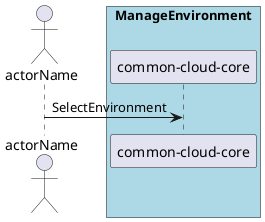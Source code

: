 @startuml
Actor "actorName" as A

box "ManageEnvironment" #lightblue
participant "common-cloud-core" as S
A -> S : SelectEnvironment
end box

@enduml
